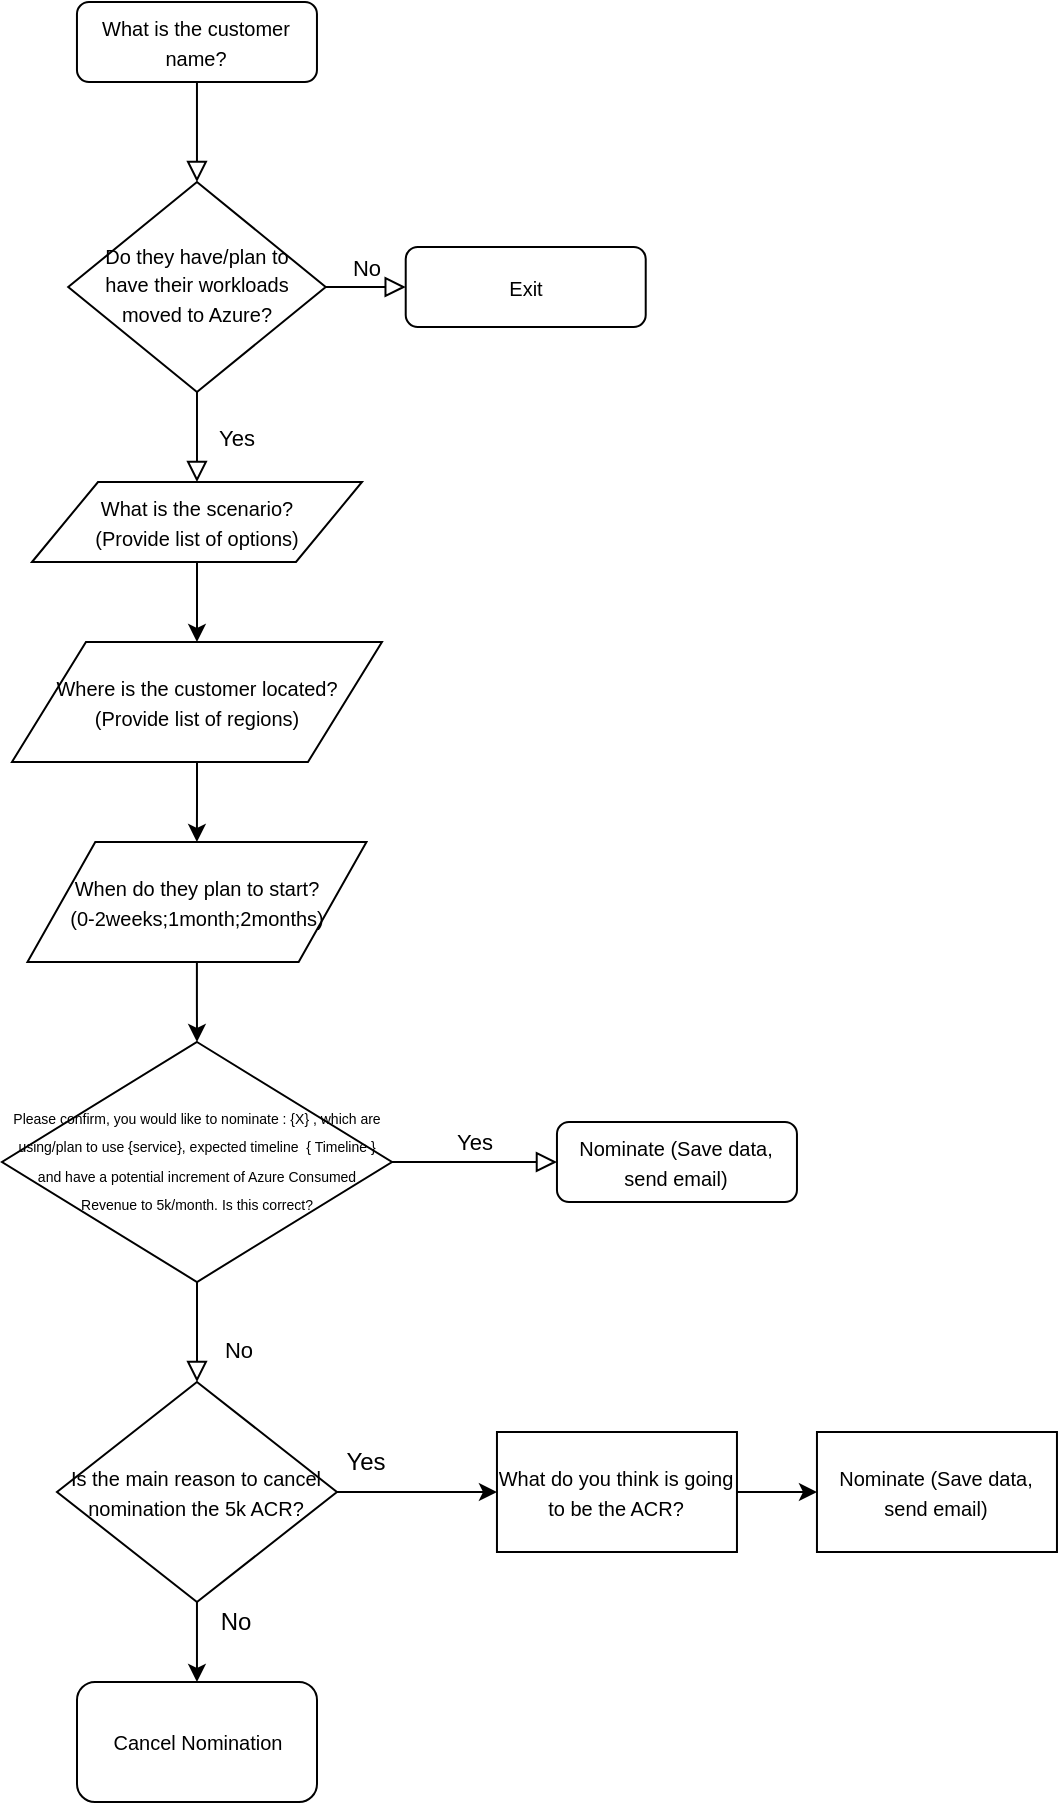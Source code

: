 <mxfile version="12.6.6" type="github"><diagram id="C5RBs43oDa-KdzZeNtuy" name="Page-1"><mxGraphModel dx="1550" dy="868" grid="1" gridSize="10" guides="1" tooltips="1" connect="1" arrows="1" fold="1" page="1" pageScale="1" pageWidth="827" pageHeight="1169" math="0" shadow="0"><root><mxCell id="WIyWlLk6GJQsqaUBKTNV-0"/><mxCell id="WIyWlLk6GJQsqaUBKTNV-1" parent="WIyWlLk6GJQsqaUBKTNV-0"/><mxCell id="WIyWlLk6GJQsqaUBKTNV-2" value="" style="rounded=0;html=1;jettySize=auto;orthogonalLoop=1;fontSize=11;endArrow=block;endFill=0;endSize=8;strokeWidth=1;shadow=0;labelBackgroundColor=none;edgeStyle=orthogonalEdgeStyle;" parent="WIyWlLk6GJQsqaUBKTNV-1" source="WIyWlLk6GJQsqaUBKTNV-3" target="WIyWlLk6GJQsqaUBKTNV-6" edge="1"><mxGeometry relative="1" as="geometry"/></mxCell><mxCell id="WIyWlLk6GJQsqaUBKTNV-3" value="&lt;font style=&quot;font-size: 10px&quot;&gt;What is the customer name?&lt;/font&gt;" style="rounded=1;whiteSpace=wrap;html=1;fontSize=12;glass=0;strokeWidth=1;shadow=0;" parent="WIyWlLk6GJQsqaUBKTNV-1" vertex="1"><mxGeometry x="159.48" y="80" width="120" height="40" as="geometry"/></mxCell><mxCell id="WIyWlLk6GJQsqaUBKTNV-5" value="No" style="edgeStyle=orthogonalEdgeStyle;rounded=0;html=1;jettySize=auto;orthogonalLoop=1;fontSize=11;endArrow=block;endFill=0;endSize=8;strokeWidth=1;shadow=0;labelBackgroundColor=none;" parent="WIyWlLk6GJQsqaUBKTNV-1" source="WIyWlLk6GJQsqaUBKTNV-6" target="WIyWlLk6GJQsqaUBKTNV-7" edge="1"><mxGeometry y="10" relative="1" as="geometry"><mxPoint as="offset"/></mxGeometry></mxCell><mxCell id="WIyWlLk6GJQsqaUBKTNV-6" value="&lt;font style=&quot;font-size: 10px&quot;&gt;Do they have/plan to &lt;br&gt;have their workloads moved to Azure?&lt;/font&gt;" style="rhombus;whiteSpace=wrap;html=1;shadow=0;fontFamily=Helvetica;fontSize=12;align=center;strokeWidth=1;spacing=6;spacingTop=-4;" parent="WIyWlLk6GJQsqaUBKTNV-1" vertex="1"><mxGeometry x="155.11" y="170" width="128.75" height="105" as="geometry"/></mxCell><mxCell id="WIyWlLk6GJQsqaUBKTNV-7" value="&lt;font style=&quot;font-size: 10px&quot;&gt;Exit&lt;/font&gt;" style="rounded=1;whiteSpace=wrap;html=1;fontSize=12;glass=0;strokeWidth=1;shadow=0;" parent="WIyWlLk6GJQsqaUBKTNV-1" vertex="1"><mxGeometry x="323.86" y="202.5" width="120" height="40" as="geometry"/></mxCell><mxCell id="WIyWlLk6GJQsqaUBKTNV-9" value="Yes" style="edgeStyle=orthogonalEdgeStyle;rounded=0;html=1;jettySize=auto;orthogonalLoop=1;fontSize=11;endArrow=block;endFill=0;endSize=8;strokeWidth=1;shadow=0;labelBackgroundColor=none;" parent="WIyWlLk6GJQsqaUBKTNV-1" source="WIyWlLk6GJQsqaUBKTNV-10" target="WIyWlLk6GJQsqaUBKTNV-12" edge="1"><mxGeometry y="10" relative="1" as="geometry"><mxPoint as="offset"/></mxGeometry></mxCell><mxCell id="WIyWlLk6GJQsqaUBKTNV-10" value="&lt;font style=&quot;font-size: 7px&quot;&gt;Please confirm, you would like to nominate : {X} , which are using/plan to use {service}, expected timeline&amp;nbsp; { Timeline } and have a potential increment of Azure Consumed Revenue to 5k/month. Is this correct?&lt;/font&gt;" style="rhombus;whiteSpace=wrap;html=1;shadow=0;fontFamily=Helvetica;fontSize=12;align=center;strokeWidth=1;spacing=6;spacingTop=-4;" parent="WIyWlLk6GJQsqaUBKTNV-1" vertex="1"><mxGeometry x="122" y="600" width="195" height="120" as="geometry"/></mxCell><mxCell id="WIyWlLk6GJQsqaUBKTNV-12" value="&lt;font style=&quot;font-size: 10px&quot;&gt;Nominate (Save data, send email)&lt;/font&gt;" style="rounded=1;whiteSpace=wrap;html=1;fontSize=12;glass=0;strokeWidth=1;shadow=0;" parent="WIyWlLk6GJQsqaUBKTNV-1" vertex="1"><mxGeometry x="399.48" y="640" width="120" height="40" as="geometry"/></mxCell><mxCell id="oONILIi1goA-5nZOgT4f-5" style="edgeStyle=orthogonalEdgeStyle;rounded=0;orthogonalLoop=1;jettySize=auto;html=1;exitX=0.5;exitY=1;exitDx=0;exitDy=0;entryX=0.5;entryY=0;entryDx=0;entryDy=0;strokeColor=#000000;comic=0;shadow=0;" parent="WIyWlLk6GJQsqaUBKTNV-1" source="oONILIi1goA-5nZOgT4f-0" target="oONILIi1goA-5nZOgT4f-2" edge="1"><mxGeometry relative="1" as="geometry"/></mxCell><mxCell id="oONILIi1goA-5nZOgT4f-0" value="&lt;font style=&quot;font-size: 10px&quot;&gt;What is the scenario?&lt;br&gt;(Provide list of options)&lt;/font&gt;" style="shape=parallelogram;perimeter=parallelogramPerimeter;whiteSpace=wrap;html=1;" parent="WIyWlLk6GJQsqaUBKTNV-1" vertex="1"><mxGeometry x="137" y="320" width="165" height="40" as="geometry"/></mxCell><mxCell id="oONILIi1goA-5nZOgT4f-1" value="Yes" style="rounded=0;html=1;jettySize=auto;orthogonalLoop=1;fontSize=11;endArrow=block;endFill=0;endSize=8;strokeWidth=1;shadow=0;labelBackgroundColor=none;edgeStyle=orthogonalEdgeStyle;" parent="WIyWlLk6GJQsqaUBKTNV-1" source="WIyWlLk6GJQsqaUBKTNV-6" target="oONILIi1goA-5nZOgT4f-0" edge="1"><mxGeometry y="20" relative="1" as="geometry"><mxPoint as="offset"/><mxPoint x="220.005" y="275" as="sourcePoint"/><mxPoint x="220.005" y="480.004" as="targetPoint"/></mxGeometry></mxCell><mxCell id="oONILIi1goA-5nZOgT4f-8" value="" style="edgeStyle=orthogonalEdgeStyle;rounded=0;comic=0;orthogonalLoop=1;jettySize=auto;html=1;shadow=0;strokeColor=#000000;" parent="WIyWlLk6GJQsqaUBKTNV-1" source="oONILIi1goA-5nZOgT4f-2" target="oONILIi1goA-5nZOgT4f-6" edge="1"><mxGeometry relative="1" as="geometry"/></mxCell><mxCell id="oONILIi1goA-5nZOgT4f-2" value="&lt;font style=&quot;font-size: 10px&quot;&gt;Where is the customer located?&lt;br&gt;(Provide list of regions)&lt;/font&gt;" style="shape=parallelogram;perimeter=parallelogramPerimeter;whiteSpace=wrap;html=1;" parent="WIyWlLk6GJQsqaUBKTNV-1" vertex="1"><mxGeometry x="126.98" y="400" width="185" height="60" as="geometry"/></mxCell><mxCell id="oONILIi1goA-5nZOgT4f-10" value="" style="edgeStyle=orthogonalEdgeStyle;rounded=0;comic=0;orthogonalLoop=1;jettySize=auto;html=1;shadow=0;strokeColor=#000000;entryX=0.5;entryY=0;entryDx=0;entryDy=0;" parent="WIyWlLk6GJQsqaUBKTNV-1" source="oONILIi1goA-5nZOgT4f-6" target="WIyWlLk6GJQsqaUBKTNV-10" edge="1"><mxGeometry relative="1" as="geometry"><mxPoint x="219.495" y="640" as="targetPoint"/></mxGeometry></mxCell><mxCell id="oONILIi1goA-5nZOgT4f-6" value="&lt;font style=&quot;font-size: 10px&quot;&gt;&lt;font style=&quot;font-size: 10px&quot;&gt;When do they plan to start?&lt;br&gt;&lt;/font&gt;&lt;font style=&quot;font-size: 10px&quot;&gt;(0-&lt;font style=&quot;font-size: 10px&quot;&gt;2weeks;1month;2months)&lt;/font&gt;&lt;/font&gt;&lt;/font&gt;" style="shape=parallelogram;perimeter=parallelogramPerimeter;whiteSpace=wrap;html=1;" parent="WIyWlLk6GJQsqaUBKTNV-1" vertex="1"><mxGeometry x="134.74" y="500" width="169.49" height="60" as="geometry"/></mxCell><mxCell id="oONILIi1goA-5nZOgT4f-16" value="" style="edgeStyle=orthogonalEdgeStyle;rounded=0;comic=0;orthogonalLoop=1;jettySize=auto;html=1;shadow=0;strokeColor=#000000;" parent="WIyWlLk6GJQsqaUBKTNV-1" source="oONILIi1goA-5nZOgT4f-13" edge="1"><mxGeometry relative="1" as="geometry"><mxPoint x="369.47" y="825.0" as="targetPoint"/></mxGeometry></mxCell><mxCell id="oONILIi1goA-5nZOgT4f-24" value="" style="edgeStyle=orthogonalEdgeStyle;rounded=0;comic=0;orthogonalLoop=1;jettySize=auto;html=1;shadow=0;strokeColor=#000000;" parent="WIyWlLk6GJQsqaUBKTNV-1" source="oONILIi1goA-5nZOgT4f-13" target="oONILIi1goA-5nZOgT4f-23" edge="1"><mxGeometry relative="1" as="geometry"/></mxCell><mxCell id="oONILIi1goA-5nZOgT4f-13" value="&lt;font style=&quot;font-size: 10px&quot;&gt;Is the main reason to cancel nomination the 5k ACR?&lt;/font&gt;" style="rhombus;whiteSpace=wrap;html=1;" parent="WIyWlLk6GJQsqaUBKTNV-1" vertex="1"><mxGeometry x="149.49" y="770" width="139.98" height="110" as="geometry"/></mxCell><mxCell id="oONILIi1goA-5nZOgT4f-14" value="No" style="rounded=0;html=1;jettySize=auto;orthogonalLoop=1;fontSize=11;endArrow=block;endFill=0;endSize=8;strokeWidth=1;shadow=0;labelBackgroundColor=none;edgeStyle=orthogonalEdgeStyle;" parent="WIyWlLk6GJQsqaUBKTNV-1" source="WIyWlLk6GJQsqaUBKTNV-10" target="oONILIi1goA-5nZOgT4f-13" edge="1"><mxGeometry x="0.333" y="20" relative="1" as="geometry"><mxPoint as="offset"/><mxPoint x="219.5" y="720" as="sourcePoint"/><mxPoint x="219.5" y="770.0" as="targetPoint"/></mxGeometry></mxCell><mxCell id="oONILIi1goA-5nZOgT4f-17" value="Yes" style="text;html=1;strokeColor=none;fillColor=none;align=center;verticalAlign=middle;whiteSpace=wrap;rounded=0;" parent="WIyWlLk6GJQsqaUBKTNV-1" vertex="1"><mxGeometry x="283.86" y="800" width="40" height="20" as="geometry"/></mxCell><mxCell id="oONILIi1goA-5nZOgT4f-21" value="" style="edgeStyle=orthogonalEdgeStyle;rounded=0;comic=0;orthogonalLoop=1;jettySize=auto;html=1;shadow=0;strokeColor=#000000;" parent="WIyWlLk6GJQsqaUBKTNV-1" source="oONILIi1goA-5nZOgT4f-18" target="oONILIi1goA-5nZOgT4f-20" edge="1"><mxGeometry relative="1" as="geometry"/></mxCell><mxCell id="oONILIi1goA-5nZOgT4f-18" value="&lt;font style=&quot;font-size: 10px&quot;&gt;What do you think is going to be the ACR?&lt;/font&gt;" style="rounded=0;whiteSpace=wrap;html=1;" parent="WIyWlLk6GJQsqaUBKTNV-1" vertex="1"><mxGeometry x="369.48" y="795" width="120" height="60" as="geometry"/></mxCell><mxCell id="oONILIi1goA-5nZOgT4f-20" value="&lt;font style=&quot;font-size: 10px&quot;&gt;Nominate (Save data, send email)&lt;/font&gt;" style="rounded=0;whiteSpace=wrap;html=1;" parent="WIyWlLk6GJQsqaUBKTNV-1" vertex="1"><mxGeometry x="529.48" y="795" width="120" height="60" as="geometry"/></mxCell><mxCell id="oONILIi1goA-5nZOgT4f-23" value="&lt;font style=&quot;font-size: 10px&quot;&gt;Cancel Nomination&lt;/font&gt;" style="rounded=1;whiteSpace=wrap;html=1;" parent="WIyWlLk6GJQsqaUBKTNV-1" vertex="1"><mxGeometry x="159.5" y="920" width="120" height="60" as="geometry"/></mxCell><mxCell id="oONILIi1goA-5nZOgT4f-25" value="No" style="text;html=1;strokeColor=none;fillColor=none;align=center;verticalAlign=middle;whiteSpace=wrap;rounded=0;" parent="WIyWlLk6GJQsqaUBKTNV-1" vertex="1"><mxGeometry x="219.48" y="880" width="40" height="20" as="geometry"/></mxCell></root></mxGraphModel></diagram></mxfile>